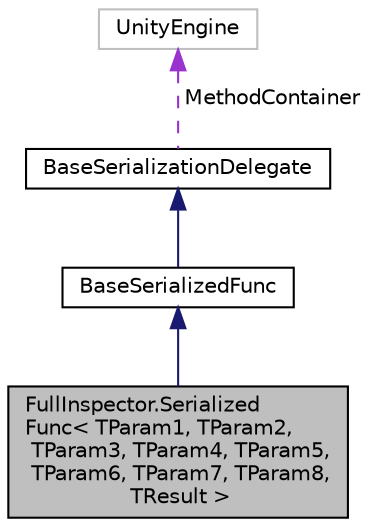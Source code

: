 digraph "FullInspector.SerializedFunc&lt; TParam1, TParam2, TParam3, TParam4, TParam5, TParam6, TParam7, TParam8, TResult &gt;"
{
  edge [fontname="Helvetica",fontsize="10",labelfontname="Helvetica",labelfontsize="10"];
  node [fontname="Helvetica",fontsize="10",shape=record];
  Node1 [label="FullInspector.Serialized\lFunc\< TParam1, TParam2,\l TParam3, TParam4, TParam5,\l TParam6, TParam7, TParam8,\l TResult \>",height=0.2,width=0.4,color="black", fillcolor="grey75", style="filled" fontcolor="black"];
  Node2 -> Node1 [dir="back",color="midnightblue",fontsize="10",style="solid",fontname="Helvetica"];
  Node2 [label="BaseSerializedFunc",height=0.2,width=0.4,color="black", fillcolor="white", style="filled",URL="$class_full_inspector_1_1_modules_1_1_serializable_delegates_1_1_base_serialized_func.html"];
  Node3 -> Node2 [dir="back",color="midnightblue",fontsize="10",style="solid",fontname="Helvetica"];
  Node3 [label="BaseSerializationDelegate",height=0.2,width=0.4,color="black", fillcolor="white", style="filled",URL="$class_full_inspector_1_1_modules_1_1_serializable_delegates_1_1_base_serialization_delegate.html"];
  Node4 -> Node3 [dir="back",color="darkorchid3",fontsize="10",style="dashed",label=" MethodContainer" ,fontname="Helvetica"];
  Node4 [label="UnityEngine",height=0.2,width=0.4,color="grey75", fillcolor="white", style="filled"];
}
